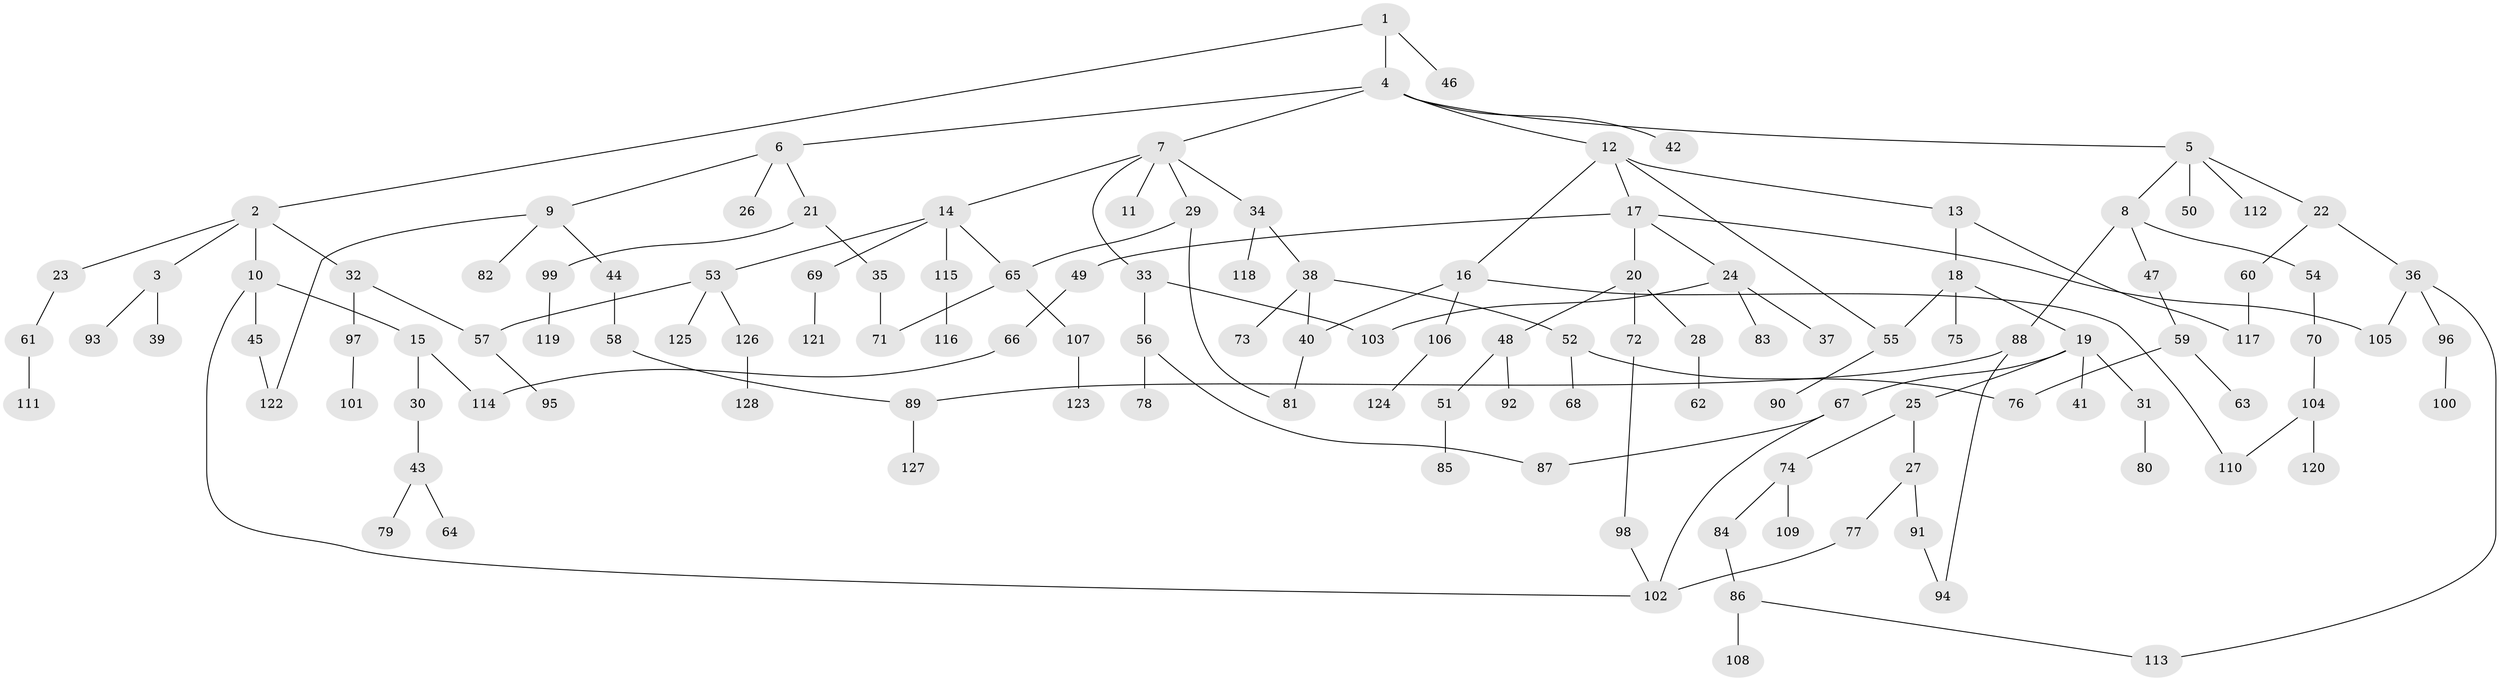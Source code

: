 // Generated by graph-tools (version 1.1) at 2025/25/03/09/25 03:25:24]
// undirected, 128 vertices, 147 edges
graph export_dot {
graph [start="1"]
  node [color=gray90,style=filled];
  1;
  2;
  3;
  4;
  5;
  6;
  7;
  8;
  9;
  10;
  11;
  12;
  13;
  14;
  15;
  16;
  17;
  18;
  19;
  20;
  21;
  22;
  23;
  24;
  25;
  26;
  27;
  28;
  29;
  30;
  31;
  32;
  33;
  34;
  35;
  36;
  37;
  38;
  39;
  40;
  41;
  42;
  43;
  44;
  45;
  46;
  47;
  48;
  49;
  50;
  51;
  52;
  53;
  54;
  55;
  56;
  57;
  58;
  59;
  60;
  61;
  62;
  63;
  64;
  65;
  66;
  67;
  68;
  69;
  70;
  71;
  72;
  73;
  74;
  75;
  76;
  77;
  78;
  79;
  80;
  81;
  82;
  83;
  84;
  85;
  86;
  87;
  88;
  89;
  90;
  91;
  92;
  93;
  94;
  95;
  96;
  97;
  98;
  99;
  100;
  101;
  102;
  103;
  104;
  105;
  106;
  107;
  108;
  109;
  110;
  111;
  112;
  113;
  114;
  115;
  116;
  117;
  118;
  119;
  120;
  121;
  122;
  123;
  124;
  125;
  126;
  127;
  128;
  1 -- 2;
  1 -- 4;
  1 -- 46;
  2 -- 3;
  2 -- 10;
  2 -- 23;
  2 -- 32;
  3 -- 39;
  3 -- 93;
  4 -- 5;
  4 -- 6;
  4 -- 7;
  4 -- 12;
  4 -- 42;
  5 -- 8;
  5 -- 22;
  5 -- 50;
  5 -- 112;
  6 -- 9;
  6 -- 21;
  6 -- 26;
  7 -- 11;
  7 -- 14;
  7 -- 29;
  7 -- 33;
  7 -- 34;
  8 -- 47;
  8 -- 54;
  8 -- 88;
  9 -- 44;
  9 -- 82;
  9 -- 122;
  10 -- 15;
  10 -- 45;
  10 -- 102;
  12 -- 13;
  12 -- 16;
  12 -- 17;
  12 -- 55;
  13 -- 18;
  13 -- 117;
  14 -- 53;
  14 -- 65;
  14 -- 69;
  14 -- 115;
  15 -- 30;
  15 -- 114;
  16 -- 106;
  16 -- 110;
  16 -- 40;
  17 -- 20;
  17 -- 24;
  17 -- 49;
  17 -- 105;
  18 -- 19;
  18 -- 55;
  18 -- 75;
  19 -- 25;
  19 -- 31;
  19 -- 41;
  19 -- 67;
  20 -- 28;
  20 -- 48;
  20 -- 72;
  21 -- 35;
  21 -- 99;
  22 -- 36;
  22 -- 60;
  23 -- 61;
  24 -- 37;
  24 -- 83;
  24 -- 103;
  25 -- 27;
  25 -- 74;
  27 -- 77;
  27 -- 91;
  28 -- 62;
  29 -- 81;
  29 -- 65;
  30 -- 43;
  31 -- 80;
  32 -- 97;
  32 -- 57;
  33 -- 56;
  33 -- 103;
  34 -- 38;
  34 -- 118;
  35 -- 71;
  36 -- 96;
  36 -- 105;
  36 -- 113;
  38 -- 40;
  38 -- 52;
  38 -- 73;
  40 -- 81;
  43 -- 64;
  43 -- 79;
  44 -- 58;
  45 -- 122;
  47 -- 59;
  48 -- 51;
  48 -- 92;
  49 -- 66;
  51 -- 85;
  52 -- 68;
  52 -- 76;
  53 -- 57;
  53 -- 125;
  53 -- 126;
  54 -- 70;
  55 -- 90;
  56 -- 78;
  56 -- 87;
  57 -- 95;
  58 -- 89;
  59 -- 63;
  59 -- 76;
  60 -- 117;
  61 -- 111;
  65 -- 107;
  65 -- 71;
  66 -- 114;
  67 -- 102;
  67 -- 87;
  69 -- 121;
  70 -- 104;
  72 -- 98;
  74 -- 84;
  74 -- 109;
  77 -- 102;
  84 -- 86;
  86 -- 108;
  86 -- 113;
  88 -- 94;
  88 -- 89;
  89 -- 127;
  91 -- 94;
  96 -- 100;
  97 -- 101;
  98 -- 102;
  99 -- 119;
  104 -- 120;
  104 -- 110;
  106 -- 124;
  107 -- 123;
  115 -- 116;
  126 -- 128;
}
